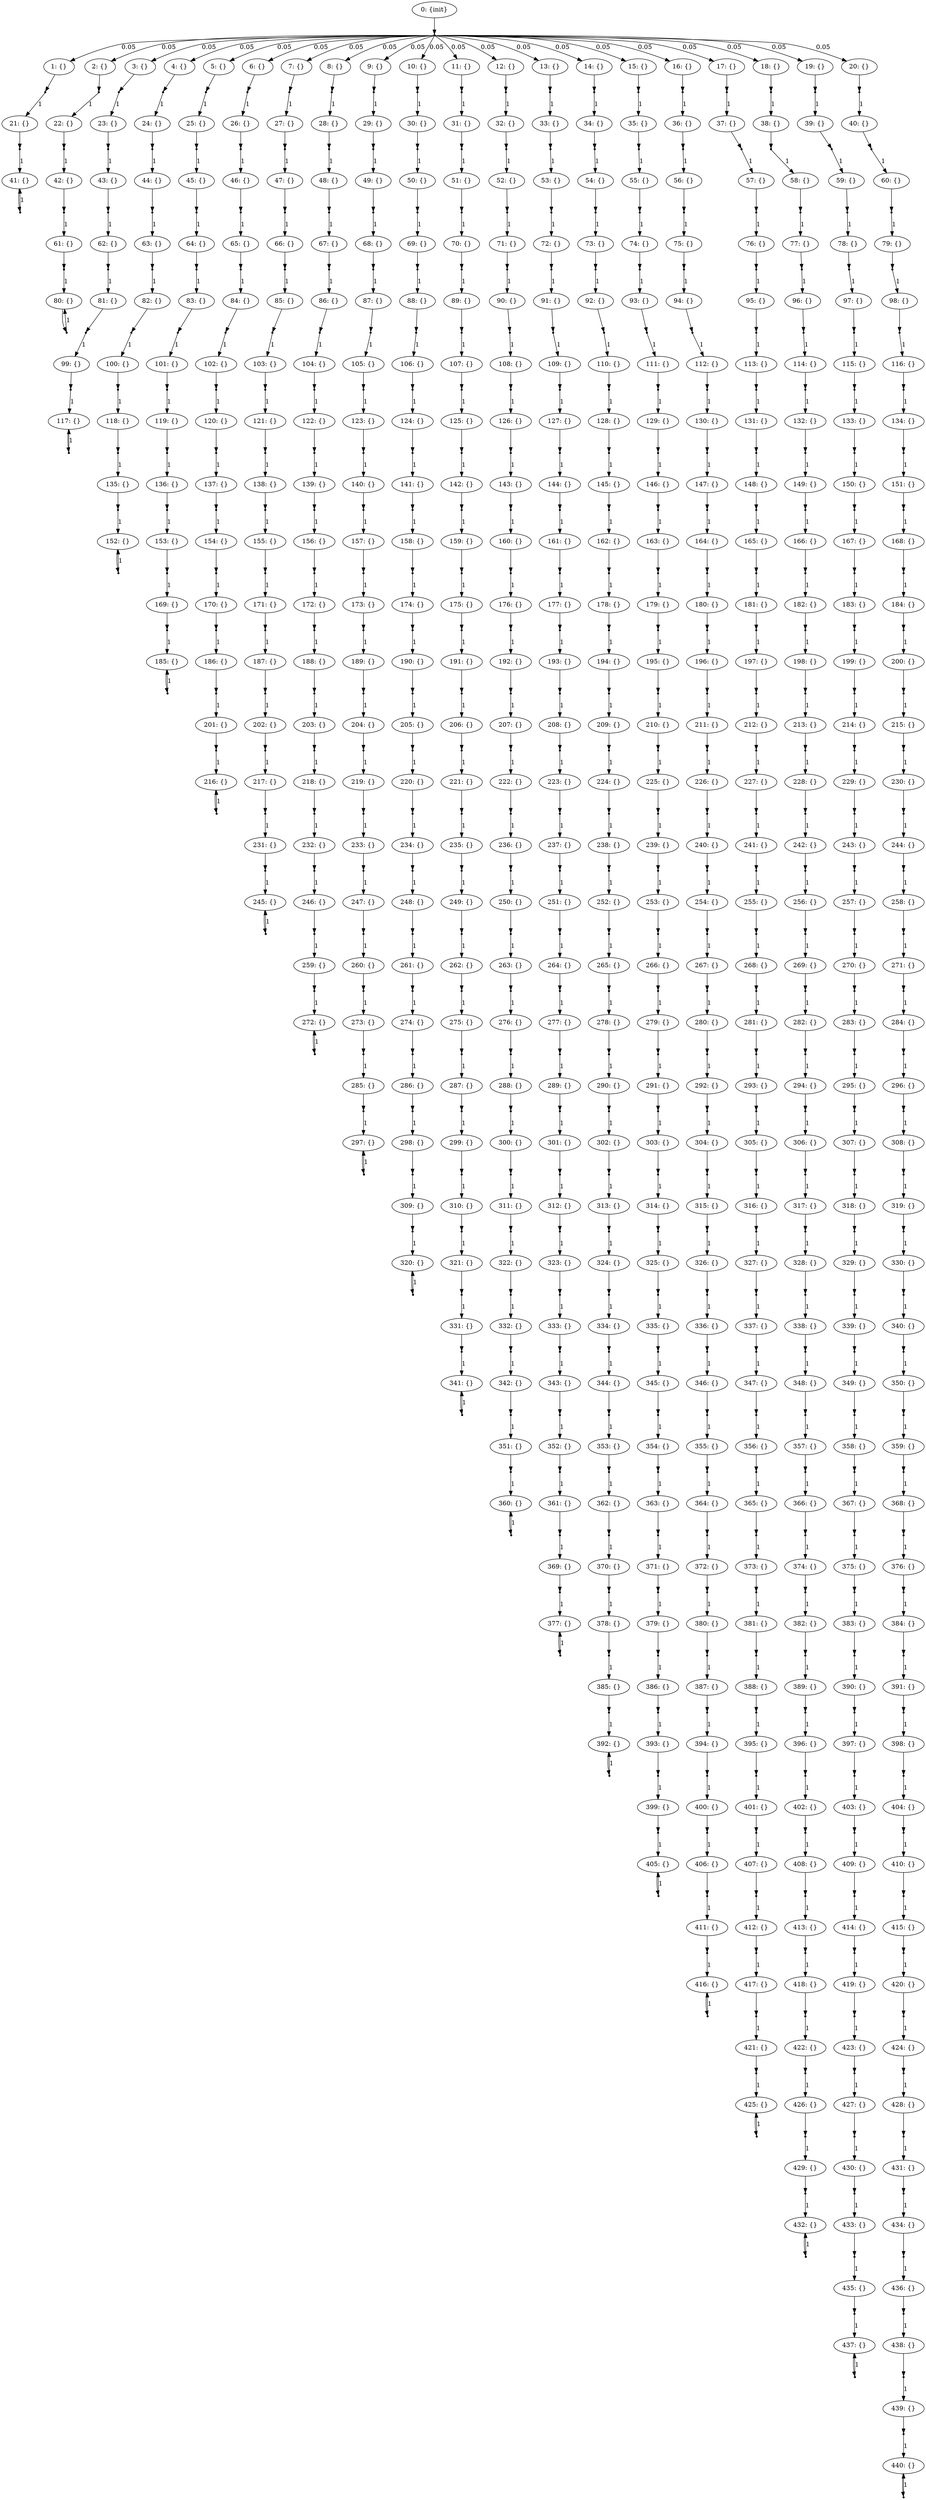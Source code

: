 digraph model {
	0 [ label = "0: {init}" ];
	1 [ label = "1: {}" ];
	2 [ label = "2: {}" ];
	3 [ label = "3: {}" ];
	4 [ label = "4: {}" ];
	5 [ label = "5: {}" ];
	6 [ label = "6: {}" ];
	7 [ label = "7: {}" ];
	8 [ label = "8: {}" ];
	9 [ label = "9: {}" ];
	10 [ label = "10: {}" ];
	11 [ label = "11: {}" ];
	12 [ label = "12: {}" ];
	13 [ label = "13: {}" ];
	14 [ label = "14: {}" ];
	15 [ label = "15: {}" ];
	16 [ label = "16: {}" ];
	17 [ label = "17: {}" ];
	18 [ label = "18: {}" ];
	19 [ label = "19: {}" ];
	20 [ label = "20: {}" ];
	21 [ label = "21: {}" ];
	22 [ label = "22: {}" ];
	23 [ label = "23: {}" ];
	24 [ label = "24: {}" ];
	25 [ label = "25: {}" ];
	26 [ label = "26: {}" ];
	27 [ label = "27: {}" ];
	28 [ label = "28: {}" ];
	29 [ label = "29: {}" ];
	30 [ label = "30: {}" ];
	31 [ label = "31: {}" ];
	32 [ label = "32: {}" ];
	33 [ label = "33: {}" ];
	34 [ label = "34: {}" ];
	35 [ label = "35: {}" ];
	36 [ label = "36: {}" ];
	37 [ label = "37: {}" ];
	38 [ label = "38: {}" ];
	39 [ label = "39: {}" ];
	40 [ label = "40: {}" ];
	41 [ label = "41: {}" ];
	42 [ label = "42: {}" ];
	43 [ label = "43: {}" ];
	44 [ label = "44: {}" ];
	45 [ label = "45: {}" ];
	46 [ label = "46: {}" ];
	47 [ label = "47: {}" ];
	48 [ label = "48: {}" ];
	49 [ label = "49: {}" ];
	50 [ label = "50: {}" ];
	51 [ label = "51: {}" ];
	52 [ label = "52: {}" ];
	53 [ label = "53: {}" ];
	54 [ label = "54: {}" ];
	55 [ label = "55: {}" ];
	56 [ label = "56: {}" ];
	57 [ label = "57: {}" ];
	58 [ label = "58: {}" ];
	59 [ label = "59: {}" ];
	60 [ label = "60: {}" ];
	61 [ label = "61: {}" ];
	62 [ label = "62: {}" ];
	63 [ label = "63: {}" ];
	64 [ label = "64: {}" ];
	65 [ label = "65: {}" ];
	66 [ label = "66: {}" ];
	67 [ label = "67: {}" ];
	68 [ label = "68: {}" ];
	69 [ label = "69: {}" ];
	70 [ label = "70: {}" ];
	71 [ label = "71: {}" ];
	72 [ label = "72: {}" ];
	73 [ label = "73: {}" ];
	74 [ label = "74: {}" ];
	75 [ label = "75: {}" ];
	76 [ label = "76: {}" ];
	77 [ label = "77: {}" ];
	78 [ label = "78: {}" ];
	79 [ label = "79: {}" ];
	80 [ label = "80: {}" ];
	81 [ label = "81: {}" ];
	82 [ label = "82: {}" ];
	83 [ label = "83: {}" ];
	84 [ label = "84: {}" ];
	85 [ label = "85: {}" ];
	86 [ label = "86: {}" ];
	87 [ label = "87: {}" ];
	88 [ label = "88: {}" ];
	89 [ label = "89: {}" ];
	90 [ label = "90: {}" ];
	91 [ label = "91: {}" ];
	92 [ label = "92: {}" ];
	93 [ label = "93: {}" ];
	94 [ label = "94: {}" ];
	95 [ label = "95: {}" ];
	96 [ label = "96: {}" ];
	97 [ label = "97: {}" ];
	98 [ label = "98: {}" ];
	99 [ label = "99: {}" ];
	100 [ label = "100: {}" ];
	101 [ label = "101: {}" ];
	102 [ label = "102: {}" ];
	103 [ label = "103: {}" ];
	104 [ label = "104: {}" ];
	105 [ label = "105: {}" ];
	106 [ label = "106: {}" ];
	107 [ label = "107: {}" ];
	108 [ label = "108: {}" ];
	109 [ label = "109: {}" ];
	110 [ label = "110: {}" ];
	111 [ label = "111: {}" ];
	112 [ label = "112: {}" ];
	113 [ label = "113: {}" ];
	114 [ label = "114: {}" ];
	115 [ label = "115: {}" ];
	116 [ label = "116: {}" ];
	117 [ label = "117: {}" ];
	118 [ label = "118: {}" ];
	119 [ label = "119: {}" ];
	120 [ label = "120: {}" ];
	121 [ label = "121: {}" ];
	122 [ label = "122: {}" ];
	123 [ label = "123: {}" ];
	124 [ label = "124: {}" ];
	125 [ label = "125: {}" ];
	126 [ label = "126: {}" ];
	127 [ label = "127: {}" ];
	128 [ label = "128: {}" ];
	129 [ label = "129: {}" ];
	130 [ label = "130: {}" ];
	131 [ label = "131: {}" ];
	132 [ label = "132: {}" ];
	133 [ label = "133: {}" ];
	134 [ label = "134: {}" ];
	135 [ label = "135: {}" ];
	136 [ label = "136: {}" ];
	137 [ label = "137: {}" ];
	138 [ label = "138: {}" ];
	139 [ label = "139: {}" ];
	140 [ label = "140: {}" ];
	141 [ label = "141: {}" ];
	142 [ label = "142: {}" ];
	143 [ label = "143: {}" ];
	144 [ label = "144: {}" ];
	145 [ label = "145: {}" ];
	146 [ label = "146: {}" ];
	147 [ label = "147: {}" ];
	148 [ label = "148: {}" ];
	149 [ label = "149: {}" ];
	150 [ label = "150: {}" ];
	151 [ label = "151: {}" ];
	152 [ label = "152: {}" ];
	153 [ label = "153: {}" ];
	154 [ label = "154: {}" ];
	155 [ label = "155: {}" ];
	156 [ label = "156: {}" ];
	157 [ label = "157: {}" ];
	158 [ label = "158: {}" ];
	159 [ label = "159: {}" ];
	160 [ label = "160: {}" ];
	161 [ label = "161: {}" ];
	162 [ label = "162: {}" ];
	163 [ label = "163: {}" ];
	164 [ label = "164: {}" ];
	165 [ label = "165: {}" ];
	166 [ label = "166: {}" ];
	167 [ label = "167: {}" ];
	168 [ label = "168: {}" ];
	169 [ label = "169: {}" ];
	170 [ label = "170: {}" ];
	171 [ label = "171: {}" ];
	172 [ label = "172: {}" ];
	173 [ label = "173: {}" ];
	174 [ label = "174: {}" ];
	175 [ label = "175: {}" ];
	176 [ label = "176: {}" ];
	177 [ label = "177: {}" ];
	178 [ label = "178: {}" ];
	179 [ label = "179: {}" ];
	180 [ label = "180: {}" ];
	181 [ label = "181: {}" ];
	182 [ label = "182: {}" ];
	183 [ label = "183: {}" ];
	184 [ label = "184: {}" ];
	185 [ label = "185: {}" ];
	186 [ label = "186: {}" ];
	187 [ label = "187: {}" ];
	188 [ label = "188: {}" ];
	189 [ label = "189: {}" ];
	190 [ label = "190: {}" ];
	191 [ label = "191: {}" ];
	192 [ label = "192: {}" ];
	193 [ label = "193: {}" ];
	194 [ label = "194: {}" ];
	195 [ label = "195: {}" ];
	196 [ label = "196: {}" ];
	197 [ label = "197: {}" ];
	198 [ label = "198: {}" ];
	199 [ label = "199: {}" ];
	200 [ label = "200: {}" ];
	201 [ label = "201: {}" ];
	202 [ label = "202: {}" ];
	203 [ label = "203: {}" ];
	204 [ label = "204: {}" ];
	205 [ label = "205: {}" ];
	206 [ label = "206: {}" ];
	207 [ label = "207: {}" ];
	208 [ label = "208: {}" ];
	209 [ label = "209: {}" ];
	210 [ label = "210: {}" ];
	211 [ label = "211: {}" ];
	212 [ label = "212: {}" ];
	213 [ label = "213: {}" ];
	214 [ label = "214: {}" ];
	215 [ label = "215: {}" ];
	216 [ label = "216: {}" ];
	217 [ label = "217: {}" ];
	218 [ label = "218: {}" ];
	219 [ label = "219: {}" ];
	220 [ label = "220: {}" ];
	221 [ label = "221: {}" ];
	222 [ label = "222: {}" ];
	223 [ label = "223: {}" ];
	224 [ label = "224: {}" ];
	225 [ label = "225: {}" ];
	226 [ label = "226: {}" ];
	227 [ label = "227: {}" ];
	228 [ label = "228: {}" ];
	229 [ label = "229: {}" ];
	230 [ label = "230: {}" ];
	231 [ label = "231: {}" ];
	232 [ label = "232: {}" ];
	233 [ label = "233: {}" ];
	234 [ label = "234: {}" ];
	235 [ label = "235: {}" ];
	236 [ label = "236: {}" ];
	237 [ label = "237: {}" ];
	238 [ label = "238: {}" ];
	239 [ label = "239: {}" ];
	240 [ label = "240: {}" ];
	241 [ label = "241: {}" ];
	242 [ label = "242: {}" ];
	243 [ label = "243: {}" ];
	244 [ label = "244: {}" ];
	245 [ label = "245: {}" ];
	246 [ label = "246: {}" ];
	247 [ label = "247: {}" ];
	248 [ label = "248: {}" ];
	249 [ label = "249: {}" ];
	250 [ label = "250: {}" ];
	251 [ label = "251: {}" ];
	252 [ label = "252: {}" ];
	253 [ label = "253: {}" ];
	254 [ label = "254: {}" ];
	255 [ label = "255: {}" ];
	256 [ label = "256: {}" ];
	257 [ label = "257: {}" ];
	258 [ label = "258: {}" ];
	259 [ label = "259: {}" ];
	260 [ label = "260: {}" ];
	261 [ label = "261: {}" ];
	262 [ label = "262: {}" ];
	263 [ label = "263: {}" ];
	264 [ label = "264: {}" ];
	265 [ label = "265: {}" ];
	266 [ label = "266: {}" ];
	267 [ label = "267: {}" ];
	268 [ label = "268: {}" ];
	269 [ label = "269: {}" ];
	270 [ label = "270: {}" ];
	271 [ label = "271: {}" ];
	272 [ label = "272: {}" ];
	273 [ label = "273: {}" ];
	274 [ label = "274: {}" ];
	275 [ label = "275: {}" ];
	276 [ label = "276: {}" ];
	277 [ label = "277: {}" ];
	278 [ label = "278: {}" ];
	279 [ label = "279: {}" ];
	280 [ label = "280: {}" ];
	281 [ label = "281: {}" ];
	282 [ label = "282: {}" ];
	283 [ label = "283: {}" ];
	284 [ label = "284: {}" ];
	285 [ label = "285: {}" ];
	286 [ label = "286: {}" ];
	287 [ label = "287: {}" ];
	288 [ label = "288: {}" ];
	289 [ label = "289: {}" ];
	290 [ label = "290: {}" ];
	291 [ label = "291: {}" ];
	292 [ label = "292: {}" ];
	293 [ label = "293: {}" ];
	294 [ label = "294: {}" ];
	295 [ label = "295: {}" ];
	296 [ label = "296: {}" ];
	297 [ label = "297: {}" ];
	298 [ label = "298: {}" ];
	299 [ label = "299: {}" ];
	300 [ label = "300: {}" ];
	301 [ label = "301: {}" ];
	302 [ label = "302: {}" ];
	303 [ label = "303: {}" ];
	304 [ label = "304: {}" ];
	305 [ label = "305: {}" ];
	306 [ label = "306: {}" ];
	307 [ label = "307: {}" ];
	308 [ label = "308: {}" ];
	309 [ label = "309: {}" ];
	310 [ label = "310: {}" ];
	311 [ label = "311: {}" ];
	312 [ label = "312: {}" ];
	313 [ label = "313: {}" ];
	314 [ label = "314: {}" ];
	315 [ label = "315: {}" ];
	316 [ label = "316: {}" ];
	317 [ label = "317: {}" ];
	318 [ label = "318: {}" ];
	319 [ label = "319: {}" ];
	320 [ label = "320: {}" ];
	321 [ label = "321: {}" ];
	322 [ label = "322: {}" ];
	323 [ label = "323: {}" ];
	324 [ label = "324: {}" ];
	325 [ label = "325: {}" ];
	326 [ label = "326: {}" ];
	327 [ label = "327: {}" ];
	328 [ label = "328: {}" ];
	329 [ label = "329: {}" ];
	330 [ label = "330: {}" ];
	331 [ label = "331: {}" ];
	332 [ label = "332: {}" ];
	333 [ label = "333: {}" ];
	334 [ label = "334: {}" ];
	335 [ label = "335: {}" ];
	336 [ label = "336: {}" ];
	337 [ label = "337: {}" ];
	338 [ label = "338: {}" ];
	339 [ label = "339: {}" ];
	340 [ label = "340: {}" ];
	341 [ label = "341: {}" ];
	342 [ label = "342: {}" ];
	343 [ label = "343: {}" ];
	344 [ label = "344: {}" ];
	345 [ label = "345: {}" ];
	346 [ label = "346: {}" ];
	347 [ label = "347: {}" ];
	348 [ label = "348: {}" ];
	349 [ label = "349: {}" ];
	350 [ label = "350: {}" ];
	351 [ label = "351: {}" ];
	352 [ label = "352: {}" ];
	353 [ label = "353: {}" ];
	354 [ label = "354: {}" ];
	355 [ label = "355: {}" ];
	356 [ label = "356: {}" ];
	357 [ label = "357: {}" ];
	358 [ label = "358: {}" ];
	359 [ label = "359: {}" ];
	360 [ label = "360: {}" ];
	361 [ label = "361: {}" ];
	362 [ label = "362: {}" ];
	363 [ label = "363: {}" ];
	364 [ label = "364: {}" ];
	365 [ label = "365: {}" ];
	366 [ label = "366: {}" ];
	367 [ label = "367: {}" ];
	368 [ label = "368: {}" ];
	369 [ label = "369: {}" ];
	370 [ label = "370: {}" ];
	371 [ label = "371: {}" ];
	372 [ label = "372: {}" ];
	373 [ label = "373: {}" ];
	374 [ label = "374: {}" ];
	375 [ label = "375: {}" ];
	376 [ label = "376: {}" ];
	377 [ label = "377: {}" ];
	378 [ label = "378: {}" ];
	379 [ label = "379: {}" ];
	380 [ label = "380: {}" ];
	381 [ label = "381: {}" ];
	382 [ label = "382: {}" ];
	383 [ label = "383: {}" ];
	384 [ label = "384: {}" ];
	385 [ label = "385: {}" ];
	386 [ label = "386: {}" ];
	387 [ label = "387: {}" ];
	388 [ label = "388: {}" ];
	389 [ label = "389: {}" ];
	390 [ label = "390: {}" ];
	391 [ label = "391: {}" ];
	392 [ label = "392: {}" ];
	393 [ label = "393: {}" ];
	394 [ label = "394: {}" ];
	395 [ label = "395: {}" ];
	396 [ label = "396: {}" ];
	397 [ label = "397: {}" ];
	398 [ label = "398: {}" ];
	399 [ label = "399: {}" ];
	400 [ label = "400: {}" ];
	401 [ label = "401: {}" ];
	402 [ label = "402: {}" ];
	403 [ label = "403: {}" ];
	404 [ label = "404: {}" ];
	405 [ label = "405: {}" ];
	406 [ label = "406: {}" ];
	407 [ label = "407: {}" ];
	408 [ label = "408: {}" ];
	409 [ label = "409: {}" ];
	410 [ label = "410: {}" ];
	411 [ label = "411: {}" ];
	412 [ label = "412: {}" ];
	413 [ label = "413: {}" ];
	414 [ label = "414: {}" ];
	415 [ label = "415: {}" ];
	416 [ label = "416: {}" ];
	417 [ label = "417: {}" ];
	418 [ label = "418: {}" ];
	419 [ label = "419: {}" ];
	420 [ label = "420: {}" ];
	421 [ label = "421: {}" ];
	422 [ label = "422: {}" ];
	423 [ label = "423: {}" ];
	424 [ label = "424: {}" ];
	425 [ label = "425: {}" ];
	426 [ label = "426: {}" ];
	427 [ label = "427: {}" ];
	428 [ label = "428: {}" ];
	429 [ label = "429: {}" ];
	430 [ label = "430: {}" ];
	431 [ label = "431: {}" ];
	432 [ label = "432: {}" ];
	433 [ label = "433: {}" ];
	434 [ label = "434: {}" ];
	435 [ label = "435: {}" ];
	436 [ label = "436: {}" ];
	437 [ label = "437: {}" ];
	438 [ label = "438: {}" ];
	439 [ label = "439: {}" ];
	440 [ label = "440: {}" ];
	"0c0" [shape = "point"];
	0 -> "0c0";
	"0c0" -> 1 [ label= "0.05" ];
	"0c0" -> 2 [ label= "0.05" ];
	"0c0" -> 3 [ label= "0.05" ];
	"0c0" -> 4 [ label= "0.05" ];
	"0c0" -> 5 [ label= "0.05" ];
	"0c0" -> 6 [ label= "0.05" ];
	"0c0" -> 7 [ label= "0.05" ];
	"0c0" -> 8 [ label= "0.05" ];
	"0c0" -> 9 [ label= "0.05" ];
	"0c0" -> 10 [ label= "0.05" ];
	"0c0" -> 11 [ label= "0.05" ];
	"0c0" -> 12 [ label= "0.05" ];
	"0c0" -> 13 [ label= "0.05" ];
	"0c0" -> 14 [ label= "0.05" ];
	"0c0" -> 15 [ label= "0.05" ];
	"0c0" -> 16 [ label= "0.05" ];
	"0c0" -> 17 [ label= "0.05" ];
	"0c0" -> 18 [ label= "0.05" ];
	"0c0" -> 19 [ label= "0.05" ];
	"0c0" -> 20 [ label= "0.05" ];
	"1c0" [shape = "point"];
	1 -> "1c0";
	"1c0" -> 21 [ label= "1" ];
	"2c0" [shape = "point"];
	2 -> "2c0";
	"2c0" -> 22 [ label= "1" ];
	"3c0" [shape = "point"];
	3 -> "3c0";
	"3c0" -> 23 [ label= "1" ];
	"4c0" [shape = "point"];
	4 -> "4c0";
	"4c0" -> 24 [ label= "1" ];
	"5c0" [shape = "point"];
	5 -> "5c0";
	"5c0" -> 25 [ label= "1" ];
	"6c0" [shape = "point"];
	6 -> "6c0";
	"6c0" -> 26 [ label= "1" ];
	"7c0" [shape = "point"];
	7 -> "7c0";
	"7c0" -> 27 [ label= "1" ];
	"8c0" [shape = "point"];
	8 -> "8c0";
	"8c0" -> 28 [ label= "1" ];
	"9c0" [shape = "point"];
	9 -> "9c0";
	"9c0" -> 29 [ label= "1" ];
	"10c0" [shape = "point"];
	10 -> "10c0";
	"10c0" -> 30 [ label= "1" ];
	"11c0" [shape = "point"];
	11 -> "11c0";
	"11c0" -> 31 [ label= "1" ];
	"12c0" [shape = "point"];
	12 -> "12c0";
	"12c0" -> 32 [ label= "1" ];
	"13c0" [shape = "point"];
	13 -> "13c0";
	"13c0" -> 33 [ label= "1" ];
	"14c0" [shape = "point"];
	14 -> "14c0";
	"14c0" -> 34 [ label= "1" ];
	"15c0" [shape = "point"];
	15 -> "15c0";
	"15c0" -> 35 [ label= "1" ];
	"16c0" [shape = "point"];
	16 -> "16c0";
	"16c0" -> 36 [ label= "1" ];
	"17c0" [shape = "point"];
	17 -> "17c0";
	"17c0" -> 37 [ label= "1" ];
	"18c0" [shape = "point"];
	18 -> "18c0";
	"18c0" -> 38 [ label= "1" ];
	"19c0" [shape = "point"];
	19 -> "19c0";
	"19c0" -> 39 [ label= "1" ];
	"20c0" [shape = "point"];
	20 -> "20c0";
	"20c0" -> 40 [ label= "1" ];
	"21c0" [shape = "point"];
	21 -> "21c0";
	"21c0" -> 41 [ label= "1" ];
	"22c0" [shape = "point"];
	22 -> "22c0";
	"22c0" -> 42 [ label= "1" ];
	"23c0" [shape = "point"];
	23 -> "23c0";
	"23c0" -> 43 [ label= "1" ];
	"24c0" [shape = "point"];
	24 -> "24c0";
	"24c0" -> 44 [ label= "1" ];
	"25c0" [shape = "point"];
	25 -> "25c0";
	"25c0" -> 45 [ label= "1" ];
	"26c0" [shape = "point"];
	26 -> "26c0";
	"26c0" -> 46 [ label= "1" ];
	"27c0" [shape = "point"];
	27 -> "27c0";
	"27c0" -> 47 [ label= "1" ];
	"28c0" [shape = "point"];
	28 -> "28c0";
	"28c0" -> 48 [ label= "1" ];
	"29c0" [shape = "point"];
	29 -> "29c0";
	"29c0" -> 49 [ label= "1" ];
	"30c0" [shape = "point"];
	30 -> "30c0";
	"30c0" -> 50 [ label= "1" ];
	"31c0" [shape = "point"];
	31 -> "31c0";
	"31c0" -> 51 [ label= "1" ];
	"32c0" [shape = "point"];
	32 -> "32c0";
	"32c0" -> 52 [ label= "1" ];
	"33c0" [shape = "point"];
	33 -> "33c0";
	"33c0" -> 53 [ label= "1" ];
	"34c0" [shape = "point"];
	34 -> "34c0";
	"34c0" -> 54 [ label= "1" ];
	"35c0" [shape = "point"];
	35 -> "35c0";
	"35c0" -> 55 [ label= "1" ];
	"36c0" [shape = "point"];
	36 -> "36c0";
	"36c0" -> 56 [ label= "1" ];
	"37c0" [shape = "point"];
	37 -> "37c0";
	"37c0" -> 57 [ label= "1" ];
	"38c0" [shape = "point"];
	38 -> "38c0";
	"38c0" -> 58 [ label= "1" ];
	"39c0" [shape = "point"];
	39 -> "39c0";
	"39c0" -> 59 [ label= "1" ];
	"40c0" [shape = "point"];
	40 -> "40c0";
	"40c0" -> 60 [ label= "1" ];
	"41c0" [shape = "point"];
	41 -> "41c0";
	"41c0" -> 41 [ label= "1" ];
	"42c0" [shape = "point"];
	42 -> "42c0";
	"42c0" -> 61 [ label= "1" ];
	"43c0" [shape = "point"];
	43 -> "43c0";
	"43c0" -> 62 [ label= "1" ];
	"44c0" [shape = "point"];
	44 -> "44c0";
	"44c0" -> 63 [ label= "1" ];
	"45c0" [shape = "point"];
	45 -> "45c0";
	"45c0" -> 64 [ label= "1" ];
	"46c0" [shape = "point"];
	46 -> "46c0";
	"46c0" -> 65 [ label= "1" ];
	"47c0" [shape = "point"];
	47 -> "47c0";
	"47c0" -> 66 [ label= "1" ];
	"48c0" [shape = "point"];
	48 -> "48c0";
	"48c0" -> 67 [ label= "1" ];
	"49c0" [shape = "point"];
	49 -> "49c0";
	"49c0" -> 68 [ label= "1" ];
	"50c0" [shape = "point"];
	50 -> "50c0";
	"50c0" -> 69 [ label= "1" ];
	"51c0" [shape = "point"];
	51 -> "51c0";
	"51c0" -> 70 [ label= "1" ];
	"52c0" [shape = "point"];
	52 -> "52c0";
	"52c0" -> 71 [ label= "1" ];
	"53c0" [shape = "point"];
	53 -> "53c0";
	"53c0" -> 72 [ label= "1" ];
	"54c0" [shape = "point"];
	54 -> "54c0";
	"54c0" -> 73 [ label= "1" ];
	"55c0" [shape = "point"];
	55 -> "55c0";
	"55c0" -> 74 [ label= "1" ];
	"56c0" [shape = "point"];
	56 -> "56c0";
	"56c0" -> 75 [ label= "1" ];
	"57c0" [shape = "point"];
	57 -> "57c0";
	"57c0" -> 76 [ label= "1" ];
	"58c0" [shape = "point"];
	58 -> "58c0";
	"58c0" -> 77 [ label= "1" ];
	"59c0" [shape = "point"];
	59 -> "59c0";
	"59c0" -> 78 [ label= "1" ];
	"60c0" [shape = "point"];
	60 -> "60c0";
	"60c0" -> 79 [ label= "1" ];
	"61c0" [shape = "point"];
	61 -> "61c0";
	"61c0" -> 80 [ label= "1" ];
	"62c0" [shape = "point"];
	62 -> "62c0";
	"62c0" -> 81 [ label= "1" ];
	"63c0" [shape = "point"];
	63 -> "63c0";
	"63c0" -> 82 [ label= "1" ];
	"64c0" [shape = "point"];
	64 -> "64c0";
	"64c0" -> 83 [ label= "1" ];
	"65c0" [shape = "point"];
	65 -> "65c0";
	"65c0" -> 84 [ label= "1" ];
	"66c0" [shape = "point"];
	66 -> "66c0";
	"66c0" -> 85 [ label= "1" ];
	"67c0" [shape = "point"];
	67 -> "67c0";
	"67c0" -> 86 [ label= "1" ];
	"68c0" [shape = "point"];
	68 -> "68c0";
	"68c0" -> 87 [ label= "1" ];
	"69c0" [shape = "point"];
	69 -> "69c0";
	"69c0" -> 88 [ label= "1" ];
	"70c0" [shape = "point"];
	70 -> "70c0";
	"70c0" -> 89 [ label= "1" ];
	"71c0" [shape = "point"];
	71 -> "71c0";
	"71c0" -> 90 [ label= "1" ];
	"72c0" [shape = "point"];
	72 -> "72c0";
	"72c0" -> 91 [ label= "1" ];
	"73c0" [shape = "point"];
	73 -> "73c0";
	"73c0" -> 92 [ label= "1" ];
	"74c0" [shape = "point"];
	74 -> "74c0";
	"74c0" -> 93 [ label= "1" ];
	"75c0" [shape = "point"];
	75 -> "75c0";
	"75c0" -> 94 [ label= "1" ];
	"76c0" [shape = "point"];
	76 -> "76c0";
	"76c0" -> 95 [ label= "1" ];
	"77c0" [shape = "point"];
	77 -> "77c0";
	"77c0" -> 96 [ label= "1" ];
	"78c0" [shape = "point"];
	78 -> "78c0";
	"78c0" -> 97 [ label= "1" ];
	"79c0" [shape = "point"];
	79 -> "79c0";
	"79c0" -> 98 [ label= "1" ];
	"80c0" [shape = "point"];
	80 -> "80c0";
	"80c0" -> 80 [ label= "1" ];
	"81c0" [shape = "point"];
	81 -> "81c0";
	"81c0" -> 99 [ label= "1" ];
	"82c0" [shape = "point"];
	82 -> "82c0";
	"82c0" -> 100 [ label= "1" ];
	"83c0" [shape = "point"];
	83 -> "83c0";
	"83c0" -> 101 [ label= "1" ];
	"84c0" [shape = "point"];
	84 -> "84c0";
	"84c0" -> 102 [ label= "1" ];
	"85c0" [shape = "point"];
	85 -> "85c0";
	"85c0" -> 103 [ label= "1" ];
	"86c0" [shape = "point"];
	86 -> "86c0";
	"86c0" -> 104 [ label= "1" ];
	"87c0" [shape = "point"];
	87 -> "87c0";
	"87c0" -> 105 [ label= "1" ];
	"88c0" [shape = "point"];
	88 -> "88c0";
	"88c0" -> 106 [ label= "1" ];
	"89c0" [shape = "point"];
	89 -> "89c0";
	"89c0" -> 107 [ label= "1" ];
	"90c0" [shape = "point"];
	90 -> "90c0";
	"90c0" -> 108 [ label= "1" ];
	"91c0" [shape = "point"];
	91 -> "91c0";
	"91c0" -> 109 [ label= "1" ];
	"92c0" [shape = "point"];
	92 -> "92c0";
	"92c0" -> 110 [ label= "1" ];
	"93c0" [shape = "point"];
	93 -> "93c0";
	"93c0" -> 111 [ label= "1" ];
	"94c0" [shape = "point"];
	94 -> "94c0";
	"94c0" -> 112 [ label= "1" ];
	"95c0" [shape = "point"];
	95 -> "95c0";
	"95c0" -> 113 [ label= "1" ];
	"96c0" [shape = "point"];
	96 -> "96c0";
	"96c0" -> 114 [ label= "1" ];
	"97c0" [shape = "point"];
	97 -> "97c0";
	"97c0" -> 115 [ label= "1" ];
	"98c0" [shape = "point"];
	98 -> "98c0";
	"98c0" -> 116 [ label= "1" ];
	"99c0" [shape = "point"];
	99 -> "99c0";
	"99c0" -> 117 [ label= "1" ];
	"100c0" [shape = "point"];
	100 -> "100c0";
	"100c0" -> 118 [ label= "1" ];
	"101c0" [shape = "point"];
	101 -> "101c0";
	"101c0" -> 119 [ label= "1" ];
	"102c0" [shape = "point"];
	102 -> "102c0";
	"102c0" -> 120 [ label= "1" ];
	"103c0" [shape = "point"];
	103 -> "103c0";
	"103c0" -> 121 [ label= "1" ];
	"104c0" [shape = "point"];
	104 -> "104c0";
	"104c0" -> 122 [ label= "1" ];
	"105c0" [shape = "point"];
	105 -> "105c0";
	"105c0" -> 123 [ label= "1" ];
	"106c0" [shape = "point"];
	106 -> "106c0";
	"106c0" -> 124 [ label= "1" ];
	"107c0" [shape = "point"];
	107 -> "107c0";
	"107c0" -> 125 [ label= "1" ];
	"108c0" [shape = "point"];
	108 -> "108c0";
	"108c0" -> 126 [ label= "1" ];
	"109c0" [shape = "point"];
	109 -> "109c0";
	"109c0" -> 127 [ label= "1" ];
	"110c0" [shape = "point"];
	110 -> "110c0";
	"110c0" -> 128 [ label= "1" ];
	"111c0" [shape = "point"];
	111 -> "111c0";
	"111c0" -> 129 [ label= "1" ];
	"112c0" [shape = "point"];
	112 -> "112c0";
	"112c0" -> 130 [ label= "1" ];
	"113c0" [shape = "point"];
	113 -> "113c0";
	"113c0" -> 131 [ label= "1" ];
	"114c0" [shape = "point"];
	114 -> "114c0";
	"114c0" -> 132 [ label= "1" ];
	"115c0" [shape = "point"];
	115 -> "115c0";
	"115c0" -> 133 [ label= "1" ];
	"116c0" [shape = "point"];
	116 -> "116c0";
	"116c0" -> 134 [ label= "1" ];
	"117c0" [shape = "point"];
	117 -> "117c0";
	"117c0" -> 117 [ label= "1" ];
	"118c0" [shape = "point"];
	118 -> "118c0";
	"118c0" -> 135 [ label= "1" ];
	"119c0" [shape = "point"];
	119 -> "119c0";
	"119c0" -> 136 [ label= "1" ];
	"120c0" [shape = "point"];
	120 -> "120c0";
	"120c0" -> 137 [ label= "1" ];
	"121c0" [shape = "point"];
	121 -> "121c0";
	"121c0" -> 138 [ label= "1" ];
	"122c0" [shape = "point"];
	122 -> "122c0";
	"122c0" -> 139 [ label= "1" ];
	"123c0" [shape = "point"];
	123 -> "123c0";
	"123c0" -> 140 [ label= "1" ];
	"124c0" [shape = "point"];
	124 -> "124c0";
	"124c0" -> 141 [ label= "1" ];
	"125c0" [shape = "point"];
	125 -> "125c0";
	"125c0" -> 142 [ label= "1" ];
	"126c0" [shape = "point"];
	126 -> "126c0";
	"126c0" -> 143 [ label= "1" ];
	"127c0" [shape = "point"];
	127 -> "127c0";
	"127c0" -> 144 [ label= "1" ];
	"128c0" [shape = "point"];
	128 -> "128c0";
	"128c0" -> 145 [ label= "1" ];
	"129c0" [shape = "point"];
	129 -> "129c0";
	"129c0" -> 146 [ label= "1" ];
	"130c0" [shape = "point"];
	130 -> "130c0";
	"130c0" -> 147 [ label= "1" ];
	"131c0" [shape = "point"];
	131 -> "131c0";
	"131c0" -> 148 [ label= "1" ];
	"132c0" [shape = "point"];
	132 -> "132c0";
	"132c0" -> 149 [ label= "1" ];
	"133c0" [shape = "point"];
	133 -> "133c0";
	"133c0" -> 150 [ label= "1" ];
	"134c0" [shape = "point"];
	134 -> "134c0";
	"134c0" -> 151 [ label= "1" ];
	"135c0" [shape = "point"];
	135 -> "135c0";
	"135c0" -> 152 [ label= "1" ];
	"136c0" [shape = "point"];
	136 -> "136c0";
	"136c0" -> 153 [ label= "1" ];
	"137c0" [shape = "point"];
	137 -> "137c0";
	"137c0" -> 154 [ label= "1" ];
	"138c0" [shape = "point"];
	138 -> "138c0";
	"138c0" -> 155 [ label= "1" ];
	"139c0" [shape = "point"];
	139 -> "139c0";
	"139c0" -> 156 [ label= "1" ];
	"140c0" [shape = "point"];
	140 -> "140c0";
	"140c0" -> 157 [ label= "1" ];
	"141c0" [shape = "point"];
	141 -> "141c0";
	"141c0" -> 158 [ label= "1" ];
	"142c0" [shape = "point"];
	142 -> "142c0";
	"142c0" -> 159 [ label= "1" ];
	"143c0" [shape = "point"];
	143 -> "143c0";
	"143c0" -> 160 [ label= "1" ];
	"144c0" [shape = "point"];
	144 -> "144c0";
	"144c0" -> 161 [ label= "1" ];
	"145c0" [shape = "point"];
	145 -> "145c0";
	"145c0" -> 162 [ label= "1" ];
	"146c0" [shape = "point"];
	146 -> "146c0";
	"146c0" -> 163 [ label= "1" ];
	"147c0" [shape = "point"];
	147 -> "147c0";
	"147c0" -> 164 [ label= "1" ];
	"148c0" [shape = "point"];
	148 -> "148c0";
	"148c0" -> 165 [ label= "1" ];
	"149c0" [shape = "point"];
	149 -> "149c0";
	"149c0" -> 166 [ label= "1" ];
	"150c0" [shape = "point"];
	150 -> "150c0";
	"150c0" -> 167 [ label= "1" ];
	"151c0" [shape = "point"];
	151 -> "151c0";
	"151c0" -> 168 [ label= "1" ];
	"152c0" [shape = "point"];
	152 -> "152c0";
	"152c0" -> 152 [ label= "1" ];
	"153c0" [shape = "point"];
	153 -> "153c0";
	"153c0" -> 169 [ label= "1" ];
	"154c0" [shape = "point"];
	154 -> "154c0";
	"154c0" -> 170 [ label= "1" ];
	"155c0" [shape = "point"];
	155 -> "155c0";
	"155c0" -> 171 [ label= "1" ];
	"156c0" [shape = "point"];
	156 -> "156c0";
	"156c0" -> 172 [ label= "1" ];
	"157c0" [shape = "point"];
	157 -> "157c0";
	"157c0" -> 173 [ label= "1" ];
	"158c0" [shape = "point"];
	158 -> "158c0";
	"158c0" -> 174 [ label= "1" ];
	"159c0" [shape = "point"];
	159 -> "159c0";
	"159c0" -> 175 [ label= "1" ];
	"160c0" [shape = "point"];
	160 -> "160c0";
	"160c0" -> 176 [ label= "1" ];
	"161c0" [shape = "point"];
	161 -> "161c0";
	"161c0" -> 177 [ label= "1" ];
	"162c0" [shape = "point"];
	162 -> "162c0";
	"162c0" -> 178 [ label= "1" ];
	"163c0" [shape = "point"];
	163 -> "163c0";
	"163c0" -> 179 [ label= "1" ];
	"164c0" [shape = "point"];
	164 -> "164c0";
	"164c0" -> 180 [ label= "1" ];
	"165c0" [shape = "point"];
	165 -> "165c0";
	"165c0" -> 181 [ label= "1" ];
	"166c0" [shape = "point"];
	166 -> "166c0";
	"166c0" -> 182 [ label= "1" ];
	"167c0" [shape = "point"];
	167 -> "167c0";
	"167c0" -> 183 [ label= "1" ];
	"168c0" [shape = "point"];
	168 -> "168c0";
	"168c0" -> 184 [ label= "1" ];
	"169c0" [shape = "point"];
	169 -> "169c0";
	"169c0" -> 185 [ label= "1" ];
	"170c0" [shape = "point"];
	170 -> "170c0";
	"170c0" -> 186 [ label= "1" ];
	"171c0" [shape = "point"];
	171 -> "171c0";
	"171c0" -> 187 [ label= "1" ];
	"172c0" [shape = "point"];
	172 -> "172c0";
	"172c0" -> 188 [ label= "1" ];
	"173c0" [shape = "point"];
	173 -> "173c0";
	"173c0" -> 189 [ label= "1" ];
	"174c0" [shape = "point"];
	174 -> "174c0";
	"174c0" -> 190 [ label= "1" ];
	"175c0" [shape = "point"];
	175 -> "175c0";
	"175c0" -> 191 [ label= "1" ];
	"176c0" [shape = "point"];
	176 -> "176c0";
	"176c0" -> 192 [ label= "1" ];
	"177c0" [shape = "point"];
	177 -> "177c0";
	"177c0" -> 193 [ label= "1" ];
	"178c0" [shape = "point"];
	178 -> "178c0";
	"178c0" -> 194 [ label= "1" ];
	"179c0" [shape = "point"];
	179 -> "179c0";
	"179c0" -> 195 [ label= "1" ];
	"180c0" [shape = "point"];
	180 -> "180c0";
	"180c0" -> 196 [ label= "1" ];
	"181c0" [shape = "point"];
	181 -> "181c0";
	"181c0" -> 197 [ label= "1" ];
	"182c0" [shape = "point"];
	182 -> "182c0";
	"182c0" -> 198 [ label= "1" ];
	"183c0" [shape = "point"];
	183 -> "183c0";
	"183c0" -> 199 [ label= "1" ];
	"184c0" [shape = "point"];
	184 -> "184c0";
	"184c0" -> 200 [ label= "1" ];
	"185c0" [shape = "point"];
	185 -> "185c0";
	"185c0" -> 185 [ label= "1" ];
	"186c0" [shape = "point"];
	186 -> "186c0";
	"186c0" -> 201 [ label= "1" ];
	"187c0" [shape = "point"];
	187 -> "187c0";
	"187c0" -> 202 [ label= "1" ];
	"188c0" [shape = "point"];
	188 -> "188c0";
	"188c0" -> 203 [ label= "1" ];
	"189c0" [shape = "point"];
	189 -> "189c0";
	"189c0" -> 204 [ label= "1" ];
	"190c0" [shape = "point"];
	190 -> "190c0";
	"190c0" -> 205 [ label= "1" ];
	"191c0" [shape = "point"];
	191 -> "191c0";
	"191c0" -> 206 [ label= "1" ];
	"192c0" [shape = "point"];
	192 -> "192c0";
	"192c0" -> 207 [ label= "1" ];
	"193c0" [shape = "point"];
	193 -> "193c0";
	"193c0" -> 208 [ label= "1" ];
	"194c0" [shape = "point"];
	194 -> "194c0";
	"194c0" -> 209 [ label= "1" ];
	"195c0" [shape = "point"];
	195 -> "195c0";
	"195c0" -> 210 [ label= "1" ];
	"196c0" [shape = "point"];
	196 -> "196c0";
	"196c0" -> 211 [ label= "1" ];
	"197c0" [shape = "point"];
	197 -> "197c0";
	"197c0" -> 212 [ label= "1" ];
	"198c0" [shape = "point"];
	198 -> "198c0";
	"198c0" -> 213 [ label= "1" ];
	"199c0" [shape = "point"];
	199 -> "199c0";
	"199c0" -> 214 [ label= "1" ];
	"200c0" [shape = "point"];
	200 -> "200c0";
	"200c0" -> 215 [ label= "1" ];
	"201c0" [shape = "point"];
	201 -> "201c0";
	"201c0" -> 216 [ label= "1" ];
	"202c0" [shape = "point"];
	202 -> "202c0";
	"202c0" -> 217 [ label= "1" ];
	"203c0" [shape = "point"];
	203 -> "203c0";
	"203c0" -> 218 [ label= "1" ];
	"204c0" [shape = "point"];
	204 -> "204c0";
	"204c0" -> 219 [ label= "1" ];
	"205c0" [shape = "point"];
	205 -> "205c0";
	"205c0" -> 220 [ label= "1" ];
	"206c0" [shape = "point"];
	206 -> "206c0";
	"206c0" -> 221 [ label= "1" ];
	"207c0" [shape = "point"];
	207 -> "207c0";
	"207c0" -> 222 [ label= "1" ];
	"208c0" [shape = "point"];
	208 -> "208c0";
	"208c0" -> 223 [ label= "1" ];
	"209c0" [shape = "point"];
	209 -> "209c0";
	"209c0" -> 224 [ label= "1" ];
	"210c0" [shape = "point"];
	210 -> "210c0";
	"210c0" -> 225 [ label= "1" ];
	"211c0" [shape = "point"];
	211 -> "211c0";
	"211c0" -> 226 [ label= "1" ];
	"212c0" [shape = "point"];
	212 -> "212c0";
	"212c0" -> 227 [ label= "1" ];
	"213c0" [shape = "point"];
	213 -> "213c0";
	"213c0" -> 228 [ label= "1" ];
	"214c0" [shape = "point"];
	214 -> "214c0";
	"214c0" -> 229 [ label= "1" ];
	"215c0" [shape = "point"];
	215 -> "215c0";
	"215c0" -> 230 [ label= "1" ];
	"216c0" [shape = "point"];
	216 -> "216c0";
	"216c0" -> 216 [ label= "1" ];
	"217c0" [shape = "point"];
	217 -> "217c0";
	"217c0" -> 231 [ label= "1" ];
	"218c0" [shape = "point"];
	218 -> "218c0";
	"218c0" -> 232 [ label= "1" ];
	"219c0" [shape = "point"];
	219 -> "219c0";
	"219c0" -> 233 [ label= "1" ];
	"220c0" [shape = "point"];
	220 -> "220c0";
	"220c0" -> 234 [ label= "1" ];
	"221c0" [shape = "point"];
	221 -> "221c0";
	"221c0" -> 235 [ label= "1" ];
	"222c0" [shape = "point"];
	222 -> "222c0";
	"222c0" -> 236 [ label= "1" ];
	"223c0" [shape = "point"];
	223 -> "223c0";
	"223c0" -> 237 [ label= "1" ];
	"224c0" [shape = "point"];
	224 -> "224c0";
	"224c0" -> 238 [ label= "1" ];
	"225c0" [shape = "point"];
	225 -> "225c0";
	"225c0" -> 239 [ label= "1" ];
	"226c0" [shape = "point"];
	226 -> "226c0";
	"226c0" -> 240 [ label= "1" ];
	"227c0" [shape = "point"];
	227 -> "227c0";
	"227c0" -> 241 [ label= "1" ];
	"228c0" [shape = "point"];
	228 -> "228c0";
	"228c0" -> 242 [ label= "1" ];
	"229c0" [shape = "point"];
	229 -> "229c0";
	"229c0" -> 243 [ label= "1" ];
	"230c0" [shape = "point"];
	230 -> "230c0";
	"230c0" -> 244 [ label= "1" ];
	"231c0" [shape = "point"];
	231 -> "231c0";
	"231c0" -> 245 [ label= "1" ];
	"232c0" [shape = "point"];
	232 -> "232c0";
	"232c0" -> 246 [ label= "1" ];
	"233c0" [shape = "point"];
	233 -> "233c0";
	"233c0" -> 247 [ label= "1" ];
	"234c0" [shape = "point"];
	234 -> "234c0";
	"234c0" -> 248 [ label= "1" ];
	"235c0" [shape = "point"];
	235 -> "235c0";
	"235c0" -> 249 [ label= "1" ];
	"236c0" [shape = "point"];
	236 -> "236c0";
	"236c0" -> 250 [ label= "1" ];
	"237c0" [shape = "point"];
	237 -> "237c0";
	"237c0" -> 251 [ label= "1" ];
	"238c0" [shape = "point"];
	238 -> "238c0";
	"238c0" -> 252 [ label= "1" ];
	"239c0" [shape = "point"];
	239 -> "239c0";
	"239c0" -> 253 [ label= "1" ];
	"240c0" [shape = "point"];
	240 -> "240c0";
	"240c0" -> 254 [ label= "1" ];
	"241c0" [shape = "point"];
	241 -> "241c0";
	"241c0" -> 255 [ label= "1" ];
	"242c0" [shape = "point"];
	242 -> "242c0";
	"242c0" -> 256 [ label= "1" ];
	"243c0" [shape = "point"];
	243 -> "243c0";
	"243c0" -> 257 [ label= "1" ];
	"244c0" [shape = "point"];
	244 -> "244c0";
	"244c0" -> 258 [ label= "1" ];
	"245c0" [shape = "point"];
	245 -> "245c0";
	"245c0" -> 245 [ label= "1" ];
	"246c0" [shape = "point"];
	246 -> "246c0";
	"246c0" -> 259 [ label= "1" ];
	"247c0" [shape = "point"];
	247 -> "247c0";
	"247c0" -> 260 [ label= "1" ];
	"248c0" [shape = "point"];
	248 -> "248c0";
	"248c0" -> 261 [ label= "1" ];
	"249c0" [shape = "point"];
	249 -> "249c0";
	"249c0" -> 262 [ label= "1" ];
	"250c0" [shape = "point"];
	250 -> "250c0";
	"250c0" -> 263 [ label= "1" ];
	"251c0" [shape = "point"];
	251 -> "251c0";
	"251c0" -> 264 [ label= "1" ];
	"252c0" [shape = "point"];
	252 -> "252c0";
	"252c0" -> 265 [ label= "1" ];
	"253c0" [shape = "point"];
	253 -> "253c0";
	"253c0" -> 266 [ label= "1" ];
	"254c0" [shape = "point"];
	254 -> "254c0";
	"254c0" -> 267 [ label= "1" ];
	"255c0" [shape = "point"];
	255 -> "255c0";
	"255c0" -> 268 [ label= "1" ];
	"256c0" [shape = "point"];
	256 -> "256c0";
	"256c0" -> 269 [ label= "1" ];
	"257c0" [shape = "point"];
	257 -> "257c0";
	"257c0" -> 270 [ label= "1" ];
	"258c0" [shape = "point"];
	258 -> "258c0";
	"258c0" -> 271 [ label= "1" ];
	"259c0" [shape = "point"];
	259 -> "259c0";
	"259c0" -> 272 [ label= "1" ];
	"260c0" [shape = "point"];
	260 -> "260c0";
	"260c0" -> 273 [ label= "1" ];
	"261c0" [shape = "point"];
	261 -> "261c0";
	"261c0" -> 274 [ label= "1" ];
	"262c0" [shape = "point"];
	262 -> "262c0";
	"262c0" -> 275 [ label= "1" ];
	"263c0" [shape = "point"];
	263 -> "263c0";
	"263c0" -> 276 [ label= "1" ];
	"264c0" [shape = "point"];
	264 -> "264c0";
	"264c0" -> 277 [ label= "1" ];
	"265c0" [shape = "point"];
	265 -> "265c0";
	"265c0" -> 278 [ label= "1" ];
	"266c0" [shape = "point"];
	266 -> "266c0";
	"266c0" -> 279 [ label= "1" ];
	"267c0" [shape = "point"];
	267 -> "267c0";
	"267c0" -> 280 [ label= "1" ];
	"268c0" [shape = "point"];
	268 -> "268c0";
	"268c0" -> 281 [ label= "1" ];
	"269c0" [shape = "point"];
	269 -> "269c0";
	"269c0" -> 282 [ label= "1" ];
	"270c0" [shape = "point"];
	270 -> "270c0";
	"270c0" -> 283 [ label= "1" ];
	"271c0" [shape = "point"];
	271 -> "271c0";
	"271c0" -> 284 [ label= "1" ];
	"272c0" [shape = "point"];
	272 -> "272c0";
	"272c0" -> 272 [ label= "1" ];
	"273c0" [shape = "point"];
	273 -> "273c0";
	"273c0" -> 285 [ label= "1" ];
	"274c0" [shape = "point"];
	274 -> "274c0";
	"274c0" -> 286 [ label= "1" ];
	"275c0" [shape = "point"];
	275 -> "275c0";
	"275c0" -> 287 [ label= "1" ];
	"276c0" [shape = "point"];
	276 -> "276c0";
	"276c0" -> 288 [ label= "1" ];
	"277c0" [shape = "point"];
	277 -> "277c0";
	"277c0" -> 289 [ label= "1" ];
	"278c0" [shape = "point"];
	278 -> "278c0";
	"278c0" -> 290 [ label= "1" ];
	"279c0" [shape = "point"];
	279 -> "279c0";
	"279c0" -> 291 [ label= "1" ];
	"280c0" [shape = "point"];
	280 -> "280c0";
	"280c0" -> 292 [ label= "1" ];
	"281c0" [shape = "point"];
	281 -> "281c0";
	"281c0" -> 293 [ label= "1" ];
	"282c0" [shape = "point"];
	282 -> "282c0";
	"282c0" -> 294 [ label= "1" ];
	"283c0" [shape = "point"];
	283 -> "283c0";
	"283c0" -> 295 [ label= "1" ];
	"284c0" [shape = "point"];
	284 -> "284c0";
	"284c0" -> 296 [ label= "1" ];
	"285c0" [shape = "point"];
	285 -> "285c0";
	"285c0" -> 297 [ label= "1" ];
	"286c0" [shape = "point"];
	286 -> "286c0";
	"286c0" -> 298 [ label= "1" ];
	"287c0" [shape = "point"];
	287 -> "287c0";
	"287c0" -> 299 [ label= "1" ];
	"288c0" [shape = "point"];
	288 -> "288c0";
	"288c0" -> 300 [ label= "1" ];
	"289c0" [shape = "point"];
	289 -> "289c0";
	"289c0" -> 301 [ label= "1" ];
	"290c0" [shape = "point"];
	290 -> "290c0";
	"290c0" -> 302 [ label= "1" ];
	"291c0" [shape = "point"];
	291 -> "291c0";
	"291c0" -> 303 [ label= "1" ];
	"292c0" [shape = "point"];
	292 -> "292c0";
	"292c0" -> 304 [ label= "1" ];
	"293c0" [shape = "point"];
	293 -> "293c0";
	"293c0" -> 305 [ label= "1" ];
	"294c0" [shape = "point"];
	294 -> "294c0";
	"294c0" -> 306 [ label= "1" ];
	"295c0" [shape = "point"];
	295 -> "295c0";
	"295c0" -> 307 [ label= "1" ];
	"296c0" [shape = "point"];
	296 -> "296c0";
	"296c0" -> 308 [ label= "1" ];
	"297c0" [shape = "point"];
	297 -> "297c0";
	"297c0" -> 297 [ label= "1" ];
	"298c0" [shape = "point"];
	298 -> "298c0";
	"298c0" -> 309 [ label= "1" ];
	"299c0" [shape = "point"];
	299 -> "299c0";
	"299c0" -> 310 [ label= "1" ];
	"300c0" [shape = "point"];
	300 -> "300c0";
	"300c0" -> 311 [ label= "1" ];
	"301c0" [shape = "point"];
	301 -> "301c0";
	"301c0" -> 312 [ label= "1" ];
	"302c0" [shape = "point"];
	302 -> "302c0";
	"302c0" -> 313 [ label= "1" ];
	"303c0" [shape = "point"];
	303 -> "303c0";
	"303c0" -> 314 [ label= "1" ];
	"304c0" [shape = "point"];
	304 -> "304c0";
	"304c0" -> 315 [ label= "1" ];
	"305c0" [shape = "point"];
	305 -> "305c0";
	"305c0" -> 316 [ label= "1" ];
	"306c0" [shape = "point"];
	306 -> "306c0";
	"306c0" -> 317 [ label= "1" ];
	"307c0" [shape = "point"];
	307 -> "307c0";
	"307c0" -> 318 [ label= "1" ];
	"308c0" [shape = "point"];
	308 -> "308c0";
	"308c0" -> 319 [ label= "1" ];
	"309c0" [shape = "point"];
	309 -> "309c0";
	"309c0" -> 320 [ label= "1" ];
	"310c0" [shape = "point"];
	310 -> "310c0";
	"310c0" -> 321 [ label= "1" ];
	"311c0" [shape = "point"];
	311 -> "311c0";
	"311c0" -> 322 [ label= "1" ];
	"312c0" [shape = "point"];
	312 -> "312c0";
	"312c0" -> 323 [ label= "1" ];
	"313c0" [shape = "point"];
	313 -> "313c0";
	"313c0" -> 324 [ label= "1" ];
	"314c0" [shape = "point"];
	314 -> "314c0";
	"314c0" -> 325 [ label= "1" ];
	"315c0" [shape = "point"];
	315 -> "315c0";
	"315c0" -> 326 [ label= "1" ];
	"316c0" [shape = "point"];
	316 -> "316c0";
	"316c0" -> 327 [ label= "1" ];
	"317c0" [shape = "point"];
	317 -> "317c0";
	"317c0" -> 328 [ label= "1" ];
	"318c0" [shape = "point"];
	318 -> "318c0";
	"318c0" -> 329 [ label= "1" ];
	"319c0" [shape = "point"];
	319 -> "319c0";
	"319c0" -> 330 [ label= "1" ];
	"320c0" [shape = "point"];
	320 -> "320c0";
	"320c0" -> 320 [ label= "1" ];
	"321c0" [shape = "point"];
	321 -> "321c0";
	"321c0" -> 331 [ label= "1" ];
	"322c0" [shape = "point"];
	322 -> "322c0";
	"322c0" -> 332 [ label= "1" ];
	"323c0" [shape = "point"];
	323 -> "323c0";
	"323c0" -> 333 [ label= "1" ];
	"324c0" [shape = "point"];
	324 -> "324c0";
	"324c0" -> 334 [ label= "1" ];
	"325c0" [shape = "point"];
	325 -> "325c0";
	"325c0" -> 335 [ label= "1" ];
	"326c0" [shape = "point"];
	326 -> "326c0";
	"326c0" -> 336 [ label= "1" ];
	"327c0" [shape = "point"];
	327 -> "327c0";
	"327c0" -> 337 [ label= "1" ];
	"328c0" [shape = "point"];
	328 -> "328c0";
	"328c0" -> 338 [ label= "1" ];
	"329c0" [shape = "point"];
	329 -> "329c0";
	"329c0" -> 339 [ label= "1" ];
	"330c0" [shape = "point"];
	330 -> "330c0";
	"330c0" -> 340 [ label= "1" ];
	"331c0" [shape = "point"];
	331 -> "331c0";
	"331c0" -> 341 [ label= "1" ];
	"332c0" [shape = "point"];
	332 -> "332c0";
	"332c0" -> 342 [ label= "1" ];
	"333c0" [shape = "point"];
	333 -> "333c0";
	"333c0" -> 343 [ label= "1" ];
	"334c0" [shape = "point"];
	334 -> "334c0";
	"334c0" -> 344 [ label= "1" ];
	"335c0" [shape = "point"];
	335 -> "335c0";
	"335c0" -> 345 [ label= "1" ];
	"336c0" [shape = "point"];
	336 -> "336c0";
	"336c0" -> 346 [ label= "1" ];
	"337c0" [shape = "point"];
	337 -> "337c0";
	"337c0" -> 347 [ label= "1" ];
	"338c0" [shape = "point"];
	338 -> "338c0";
	"338c0" -> 348 [ label= "1" ];
	"339c0" [shape = "point"];
	339 -> "339c0";
	"339c0" -> 349 [ label= "1" ];
	"340c0" [shape = "point"];
	340 -> "340c0";
	"340c0" -> 350 [ label= "1" ];
	"341c0" [shape = "point"];
	341 -> "341c0";
	"341c0" -> 341 [ label= "1" ];
	"342c0" [shape = "point"];
	342 -> "342c0";
	"342c0" -> 351 [ label= "1" ];
	"343c0" [shape = "point"];
	343 -> "343c0";
	"343c0" -> 352 [ label= "1" ];
	"344c0" [shape = "point"];
	344 -> "344c0";
	"344c0" -> 353 [ label= "1" ];
	"345c0" [shape = "point"];
	345 -> "345c0";
	"345c0" -> 354 [ label= "1" ];
	"346c0" [shape = "point"];
	346 -> "346c0";
	"346c0" -> 355 [ label= "1" ];
	"347c0" [shape = "point"];
	347 -> "347c0";
	"347c0" -> 356 [ label= "1" ];
	"348c0" [shape = "point"];
	348 -> "348c0";
	"348c0" -> 357 [ label= "1" ];
	"349c0" [shape = "point"];
	349 -> "349c0";
	"349c0" -> 358 [ label= "1" ];
	"350c0" [shape = "point"];
	350 -> "350c0";
	"350c0" -> 359 [ label= "1" ];
	"351c0" [shape = "point"];
	351 -> "351c0";
	"351c0" -> 360 [ label= "1" ];
	"352c0" [shape = "point"];
	352 -> "352c0";
	"352c0" -> 361 [ label= "1" ];
	"353c0" [shape = "point"];
	353 -> "353c0";
	"353c0" -> 362 [ label= "1" ];
	"354c0" [shape = "point"];
	354 -> "354c0";
	"354c0" -> 363 [ label= "1" ];
	"355c0" [shape = "point"];
	355 -> "355c0";
	"355c0" -> 364 [ label= "1" ];
	"356c0" [shape = "point"];
	356 -> "356c0";
	"356c0" -> 365 [ label= "1" ];
	"357c0" [shape = "point"];
	357 -> "357c0";
	"357c0" -> 366 [ label= "1" ];
	"358c0" [shape = "point"];
	358 -> "358c0";
	"358c0" -> 367 [ label= "1" ];
	"359c0" [shape = "point"];
	359 -> "359c0";
	"359c0" -> 368 [ label= "1" ];
	"360c0" [shape = "point"];
	360 -> "360c0";
	"360c0" -> 360 [ label= "1" ];
	"361c0" [shape = "point"];
	361 -> "361c0";
	"361c0" -> 369 [ label= "1" ];
	"362c0" [shape = "point"];
	362 -> "362c0";
	"362c0" -> 370 [ label= "1" ];
	"363c0" [shape = "point"];
	363 -> "363c0";
	"363c0" -> 371 [ label= "1" ];
	"364c0" [shape = "point"];
	364 -> "364c0";
	"364c0" -> 372 [ label= "1" ];
	"365c0" [shape = "point"];
	365 -> "365c0";
	"365c0" -> 373 [ label= "1" ];
	"366c0" [shape = "point"];
	366 -> "366c0";
	"366c0" -> 374 [ label= "1" ];
	"367c0" [shape = "point"];
	367 -> "367c0";
	"367c0" -> 375 [ label= "1" ];
	"368c0" [shape = "point"];
	368 -> "368c0";
	"368c0" -> 376 [ label= "1" ];
	"369c0" [shape = "point"];
	369 -> "369c0";
	"369c0" -> 377 [ label= "1" ];
	"370c0" [shape = "point"];
	370 -> "370c0";
	"370c0" -> 378 [ label= "1" ];
	"371c0" [shape = "point"];
	371 -> "371c0";
	"371c0" -> 379 [ label= "1" ];
	"372c0" [shape = "point"];
	372 -> "372c0";
	"372c0" -> 380 [ label= "1" ];
	"373c0" [shape = "point"];
	373 -> "373c0";
	"373c0" -> 381 [ label= "1" ];
	"374c0" [shape = "point"];
	374 -> "374c0";
	"374c0" -> 382 [ label= "1" ];
	"375c0" [shape = "point"];
	375 -> "375c0";
	"375c0" -> 383 [ label= "1" ];
	"376c0" [shape = "point"];
	376 -> "376c0";
	"376c0" -> 384 [ label= "1" ];
	"377c0" [shape = "point"];
	377 -> "377c0";
	"377c0" -> 377 [ label= "1" ];
	"378c0" [shape = "point"];
	378 -> "378c0";
	"378c0" -> 385 [ label= "1" ];
	"379c0" [shape = "point"];
	379 -> "379c0";
	"379c0" -> 386 [ label= "1" ];
	"380c0" [shape = "point"];
	380 -> "380c0";
	"380c0" -> 387 [ label= "1" ];
	"381c0" [shape = "point"];
	381 -> "381c0";
	"381c0" -> 388 [ label= "1" ];
	"382c0" [shape = "point"];
	382 -> "382c0";
	"382c0" -> 389 [ label= "1" ];
	"383c0" [shape = "point"];
	383 -> "383c0";
	"383c0" -> 390 [ label= "1" ];
	"384c0" [shape = "point"];
	384 -> "384c0";
	"384c0" -> 391 [ label= "1" ];
	"385c0" [shape = "point"];
	385 -> "385c0";
	"385c0" -> 392 [ label= "1" ];
	"386c0" [shape = "point"];
	386 -> "386c0";
	"386c0" -> 393 [ label= "1" ];
	"387c0" [shape = "point"];
	387 -> "387c0";
	"387c0" -> 394 [ label= "1" ];
	"388c0" [shape = "point"];
	388 -> "388c0";
	"388c0" -> 395 [ label= "1" ];
	"389c0" [shape = "point"];
	389 -> "389c0";
	"389c0" -> 396 [ label= "1" ];
	"390c0" [shape = "point"];
	390 -> "390c0";
	"390c0" -> 397 [ label= "1" ];
	"391c0" [shape = "point"];
	391 -> "391c0";
	"391c0" -> 398 [ label= "1" ];
	"392c0" [shape = "point"];
	392 -> "392c0";
	"392c0" -> 392 [ label= "1" ];
	"393c0" [shape = "point"];
	393 -> "393c0";
	"393c0" -> 399 [ label= "1" ];
	"394c0" [shape = "point"];
	394 -> "394c0";
	"394c0" -> 400 [ label= "1" ];
	"395c0" [shape = "point"];
	395 -> "395c0";
	"395c0" -> 401 [ label= "1" ];
	"396c0" [shape = "point"];
	396 -> "396c0";
	"396c0" -> 402 [ label= "1" ];
	"397c0" [shape = "point"];
	397 -> "397c0";
	"397c0" -> 403 [ label= "1" ];
	"398c0" [shape = "point"];
	398 -> "398c0";
	"398c0" -> 404 [ label= "1" ];
	"399c0" [shape = "point"];
	399 -> "399c0";
	"399c0" -> 405 [ label= "1" ];
	"400c0" [shape = "point"];
	400 -> "400c0";
	"400c0" -> 406 [ label= "1" ];
	"401c0" [shape = "point"];
	401 -> "401c0";
	"401c0" -> 407 [ label= "1" ];
	"402c0" [shape = "point"];
	402 -> "402c0";
	"402c0" -> 408 [ label= "1" ];
	"403c0" [shape = "point"];
	403 -> "403c0";
	"403c0" -> 409 [ label= "1" ];
	"404c0" [shape = "point"];
	404 -> "404c0";
	"404c0" -> 410 [ label= "1" ];
	"405c0" [shape = "point"];
	405 -> "405c0";
	"405c0" -> 405 [ label= "1" ];
	"406c0" [shape = "point"];
	406 -> "406c0";
	"406c0" -> 411 [ label= "1" ];
	"407c0" [shape = "point"];
	407 -> "407c0";
	"407c0" -> 412 [ label= "1" ];
	"408c0" [shape = "point"];
	408 -> "408c0";
	"408c0" -> 413 [ label= "1" ];
	"409c0" [shape = "point"];
	409 -> "409c0";
	"409c0" -> 414 [ label= "1" ];
	"410c0" [shape = "point"];
	410 -> "410c0";
	"410c0" -> 415 [ label= "1" ];
	"411c0" [shape = "point"];
	411 -> "411c0";
	"411c0" -> 416 [ label= "1" ];
	"412c0" [shape = "point"];
	412 -> "412c0";
	"412c0" -> 417 [ label= "1" ];
	"413c0" [shape = "point"];
	413 -> "413c0";
	"413c0" -> 418 [ label= "1" ];
	"414c0" [shape = "point"];
	414 -> "414c0";
	"414c0" -> 419 [ label= "1" ];
	"415c0" [shape = "point"];
	415 -> "415c0";
	"415c0" -> 420 [ label= "1" ];
	"416c0" [shape = "point"];
	416 -> "416c0";
	"416c0" -> 416 [ label= "1" ];
	"417c0" [shape = "point"];
	417 -> "417c0";
	"417c0" -> 421 [ label= "1" ];
	"418c0" [shape = "point"];
	418 -> "418c0";
	"418c0" -> 422 [ label= "1" ];
	"419c0" [shape = "point"];
	419 -> "419c0";
	"419c0" -> 423 [ label= "1" ];
	"420c0" [shape = "point"];
	420 -> "420c0";
	"420c0" -> 424 [ label= "1" ];
	"421c0" [shape = "point"];
	421 -> "421c0";
	"421c0" -> 425 [ label= "1" ];
	"422c0" [shape = "point"];
	422 -> "422c0";
	"422c0" -> 426 [ label= "1" ];
	"423c0" [shape = "point"];
	423 -> "423c0";
	"423c0" -> 427 [ label= "1" ];
	"424c0" [shape = "point"];
	424 -> "424c0";
	"424c0" -> 428 [ label= "1" ];
	"425c0" [shape = "point"];
	425 -> "425c0";
	"425c0" -> 425 [ label= "1" ];
	"426c0" [shape = "point"];
	426 -> "426c0";
	"426c0" -> 429 [ label= "1" ];
	"427c0" [shape = "point"];
	427 -> "427c0";
	"427c0" -> 430 [ label= "1" ];
	"428c0" [shape = "point"];
	428 -> "428c0";
	"428c0" -> 431 [ label= "1" ];
	"429c0" [shape = "point"];
	429 -> "429c0";
	"429c0" -> 432 [ label= "1" ];
	"430c0" [shape = "point"];
	430 -> "430c0";
	"430c0" -> 433 [ label= "1" ];
	"431c0" [shape = "point"];
	431 -> "431c0";
	"431c0" -> 434 [ label= "1" ];
	"432c0" [shape = "point"];
	432 -> "432c0";
	"432c0" -> 432 [ label= "1" ];
	"433c0" [shape = "point"];
	433 -> "433c0";
	"433c0" -> 435 [ label= "1" ];
	"434c0" [shape = "point"];
	434 -> "434c0";
	"434c0" -> 436 [ label= "1" ];
	"435c0" [shape = "point"];
	435 -> "435c0";
	"435c0" -> 437 [ label= "1" ];
	"436c0" [shape = "point"];
	436 -> "436c0";
	"436c0" -> 438 [ label= "1" ];
	"437c0" [shape = "point"];
	437 -> "437c0";
	"437c0" -> 437 [ label= "1" ];
	"438c0" [shape = "point"];
	438 -> "438c0";
	"438c0" -> 439 [ label= "1" ];
	"439c0" [shape = "point"];
	439 -> "439c0";
	"439c0" -> 440 [ label= "1" ];
	"440c0" [shape = "point"];
	440 -> "440c0";
	"440c0" -> 440 [ label= "1" ];
}
